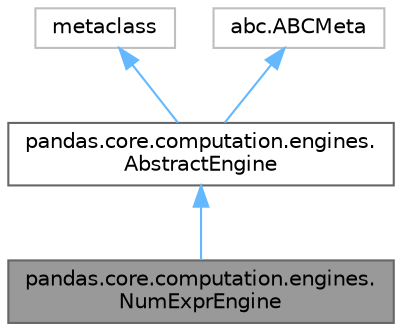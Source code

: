 digraph "pandas.core.computation.engines.NumExprEngine"
{
 // LATEX_PDF_SIZE
  bgcolor="transparent";
  edge [fontname=Helvetica,fontsize=10,labelfontname=Helvetica,labelfontsize=10];
  node [fontname=Helvetica,fontsize=10,shape=box,height=0.2,width=0.4];
  Node1 [id="Node000001",label="pandas.core.computation.engines.\lNumExprEngine",height=0.2,width=0.4,color="gray40", fillcolor="grey60", style="filled", fontcolor="black",tooltip=" "];
  Node2 -> Node1 [id="edge4_Node000001_Node000002",dir="back",color="steelblue1",style="solid",tooltip=" "];
  Node2 [id="Node000002",label="pandas.core.computation.engines.\lAbstractEngine",height=0.2,width=0.4,color="gray40", fillcolor="white", style="filled",URL="$df/d81/classpandas_1_1core_1_1computation_1_1engines_1_1AbstractEngine.html",tooltip=" "];
  Node3 -> Node2 [id="edge5_Node000002_Node000003",dir="back",color="steelblue1",style="solid",tooltip=" "];
  Node3 [id="Node000003",label="metaclass",height=0.2,width=0.4,color="grey75", fillcolor="white", style="filled",URL="$d1/d9a/classmetaclass.html",tooltip=" "];
  Node4 -> Node2 [id="edge6_Node000002_Node000004",dir="back",color="steelblue1",style="solid",tooltip=" "];
  Node4 [id="Node000004",label="abc.ABCMeta",height=0.2,width=0.4,color="grey75", fillcolor="white", style="filled",tooltip=" "];
}
